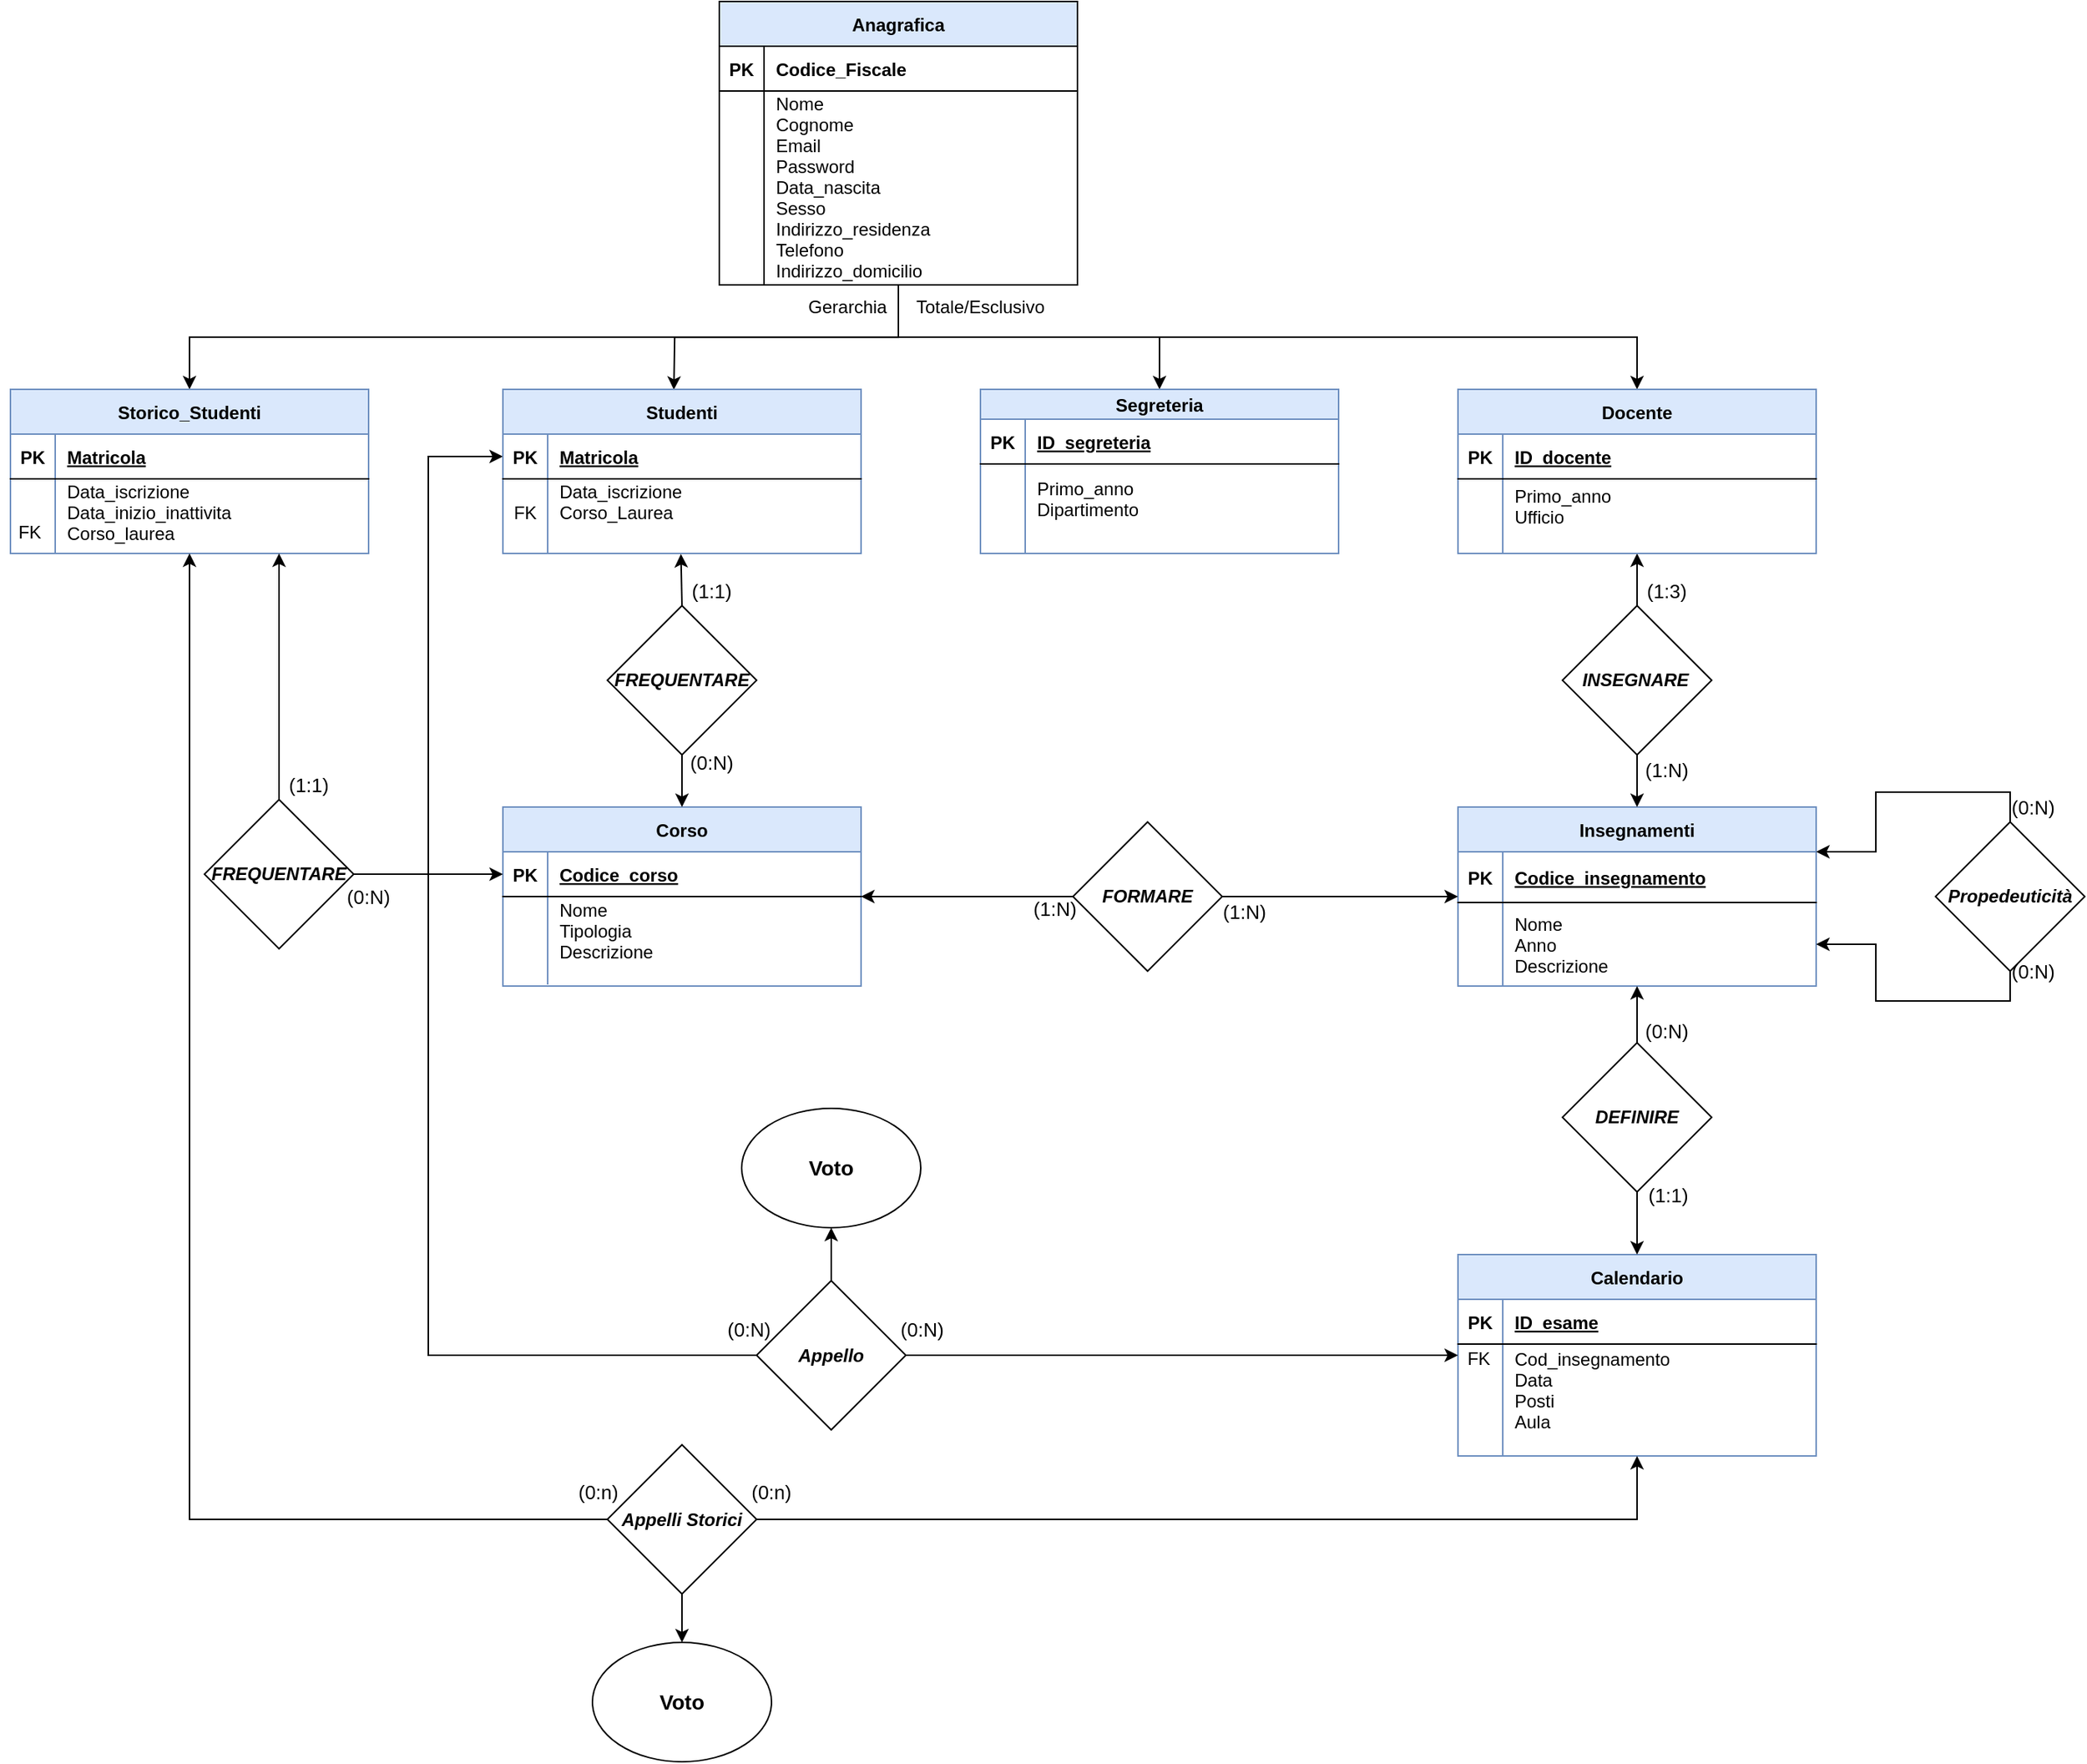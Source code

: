 <mxfile version="21.3.3" type="github">
  <diagram id="v-af8QbnCEkyZ7vj-yYL" name="Page-1">
    <mxGraphModel dx="1000" dy="505" grid="1" gridSize="10" guides="1" tooltips="1" connect="1" arrows="1" fold="1" page="1" pageScale="1" pageWidth="827" pageHeight="1169" math="0" shadow="0">
      <root>
        <mxCell id="0" />
        <mxCell id="1" parent="0" />
        <mxCell id="hsWewmF3c5p3YyJ7rLOX-20" style="edgeStyle=orthogonalEdgeStyle;rounded=0;orthogonalLoop=1;jettySize=auto;html=1;exitX=0.5;exitY=1;exitDx=0;exitDy=0;entryX=0.521;entryY=0.002;entryDx=0;entryDy=0;entryPerimeter=0;" edge="1" parent="1" source="LjOwzy4WdWCfZwlX-Fml-27">
          <mxGeometry relative="1" as="geometry">
            <mxPoint x="464.561" y="280.26" as="targetPoint" />
          </mxGeometry>
        </mxCell>
        <mxCell id="hsWewmF3c5p3YyJ7rLOX-21" style="edgeStyle=orthogonalEdgeStyle;rounded=0;orthogonalLoop=1;jettySize=auto;html=1;exitX=0.5;exitY=1;exitDx=0;exitDy=0;entryX=0.5;entryY=0;entryDx=0;entryDy=0;" edge="1" parent="1" source="LjOwzy4WdWCfZwlX-Fml-27" target="LjOwzy4WdWCfZwlX-Fml-13">
          <mxGeometry relative="1" as="geometry" />
        </mxCell>
        <mxCell id="hsWewmF3c5p3YyJ7rLOX-22" style="edgeStyle=orthogonalEdgeStyle;rounded=0;orthogonalLoop=1;jettySize=auto;html=1;exitX=0.5;exitY=1;exitDx=0;exitDy=0;entryX=0.5;entryY=0;entryDx=0;entryDy=0;" edge="1" parent="1" source="LjOwzy4WdWCfZwlX-Fml-27" target="LjOwzy4WdWCfZwlX-Fml-122">
          <mxGeometry relative="1" as="geometry" />
        </mxCell>
        <mxCell id="hsWewmF3c5p3YyJ7rLOX-23" style="edgeStyle=orthogonalEdgeStyle;rounded=0;orthogonalLoop=1;jettySize=auto;html=1;exitX=0.5;exitY=1;exitDx=0;exitDy=0;entryX=0.5;entryY=0;entryDx=0;entryDy=0;" edge="1" parent="1" source="LjOwzy4WdWCfZwlX-Fml-27" target="LjOwzy4WdWCfZwlX-Fml-3">
          <mxGeometry relative="1" as="geometry" />
        </mxCell>
        <mxCell id="LjOwzy4WdWCfZwlX-Fml-27" value="Anagrafica" style="shape=table;startSize=30;container=1;collapsible=1;childLayout=tableLayout;fixedRows=1;rowLines=0;fontStyle=1;align=center;resizeLast=1;fillColor=#dae8fc;strokeColor=#000000;" parent="1" vertex="1">
          <mxGeometry x="495" y="20" width="240" height="190" as="geometry">
            <mxRectangle x="280" y="30" width="100" height="30" as="alternateBounds" />
          </mxGeometry>
        </mxCell>
        <mxCell id="LjOwzy4WdWCfZwlX-Fml-28" value="" style="shape=partialRectangle;collapsible=0;dropTarget=0;pointerEvents=0;fillColor=none;points=[[0,0.5],[1,0.5]];portConstraint=eastwest;top=0;left=0;right=0;bottom=1;" parent="LjOwzy4WdWCfZwlX-Fml-27" vertex="1">
          <mxGeometry y="30" width="240" height="30" as="geometry" />
        </mxCell>
        <mxCell id="LjOwzy4WdWCfZwlX-Fml-29" value="PK" style="shape=partialRectangle;overflow=hidden;connectable=0;fillColor=none;top=0;left=0;bottom=0;right=0;fontStyle=1;" parent="LjOwzy4WdWCfZwlX-Fml-28" vertex="1">
          <mxGeometry width="30" height="30" as="geometry">
            <mxRectangle width="30" height="30" as="alternateBounds" />
          </mxGeometry>
        </mxCell>
        <mxCell id="LjOwzy4WdWCfZwlX-Fml-30" value="Codice_Fiscale" style="shape=partialRectangle;overflow=hidden;connectable=0;fillColor=none;top=0;left=0;bottom=0;right=0;align=left;spacingLeft=6;fontStyle=1;" parent="LjOwzy4WdWCfZwlX-Fml-28" vertex="1">
          <mxGeometry x="30" width="210" height="30" as="geometry">
            <mxRectangle width="210" height="30" as="alternateBounds" />
          </mxGeometry>
        </mxCell>
        <mxCell id="LjOwzy4WdWCfZwlX-Fml-31" value="" style="shape=partialRectangle;collapsible=0;dropTarget=0;pointerEvents=0;fillColor=none;points=[[0,0.5],[1,0.5]];portConstraint=eastwest;top=0;left=0;right=0;bottom=0;" parent="LjOwzy4WdWCfZwlX-Fml-27" vertex="1">
          <mxGeometry y="60" width="240" height="130" as="geometry" />
        </mxCell>
        <mxCell id="LjOwzy4WdWCfZwlX-Fml-32" value="" style="shape=partialRectangle;overflow=hidden;connectable=0;fillColor=none;top=0;left=0;bottom=0;right=0;" parent="LjOwzy4WdWCfZwlX-Fml-31" vertex="1">
          <mxGeometry width="30" height="130" as="geometry">
            <mxRectangle width="30" height="130" as="alternateBounds" />
          </mxGeometry>
        </mxCell>
        <mxCell id="LjOwzy4WdWCfZwlX-Fml-33" value="Nome&#xa;Cognome&#xa;Email&#xa;Password&#xa;Data_nascita&#xa;Sesso&#xa;Indirizzo_residenza&#xa;Telefono&#xa;Indirizzo_domicilio&#xa;&#xa;" style="shape=partialRectangle;overflow=hidden;connectable=0;fillColor=none;top=0;left=0;bottom=0;right=0;align=left;spacingLeft=6;" parent="LjOwzy4WdWCfZwlX-Fml-31" vertex="1">
          <mxGeometry x="30" width="210" height="130" as="geometry">
            <mxRectangle width="210" height="130" as="alternateBounds" />
          </mxGeometry>
        </mxCell>
        <mxCell id="LjOwzy4WdWCfZwlX-Fml-44" value="Corso" style="shape=table;startSize=30;container=1;collapsible=1;childLayout=tableLayout;fixedRows=1;rowLines=0;fontStyle=1;align=center;resizeLast=1;fillColor=#dae8fc;strokeColor=#6c8ebf;" parent="1" vertex="1">
          <mxGeometry x="350" y="560" width="240" height="120" as="geometry">
            <mxRectangle x="410" y="661.5" width="100" height="30" as="alternateBounds" />
          </mxGeometry>
        </mxCell>
        <mxCell id="LjOwzy4WdWCfZwlX-Fml-45" value="" style="shape=partialRectangle;collapsible=0;dropTarget=0;pointerEvents=0;fillColor=none;points=[[0,0.5],[1,0.5]];portConstraint=eastwest;top=0;left=0;right=0;bottom=1;" parent="LjOwzy4WdWCfZwlX-Fml-44" vertex="1">
          <mxGeometry y="30" width="240" height="30" as="geometry" />
        </mxCell>
        <mxCell id="LjOwzy4WdWCfZwlX-Fml-46" value="PK" style="shape=partialRectangle;overflow=hidden;connectable=0;fillColor=none;top=0;left=0;bottom=0;right=0;fontStyle=1;" parent="LjOwzy4WdWCfZwlX-Fml-45" vertex="1">
          <mxGeometry width="30" height="30" as="geometry">
            <mxRectangle width="30" height="30" as="alternateBounds" />
          </mxGeometry>
        </mxCell>
        <mxCell id="LjOwzy4WdWCfZwlX-Fml-47" value="Codice_corso" style="shape=partialRectangle;overflow=hidden;connectable=0;fillColor=none;top=0;left=0;bottom=0;right=0;align=left;spacingLeft=6;fontStyle=5;" parent="LjOwzy4WdWCfZwlX-Fml-45" vertex="1">
          <mxGeometry x="30" width="210" height="30" as="geometry">
            <mxRectangle width="210" height="30" as="alternateBounds" />
          </mxGeometry>
        </mxCell>
        <mxCell id="LjOwzy4WdWCfZwlX-Fml-48" value="" style="shape=partialRectangle;collapsible=0;dropTarget=0;pointerEvents=0;fillColor=none;points=[[0,0.5],[1,0.5]];portConstraint=eastwest;top=0;left=0;right=0;bottom=0;" parent="LjOwzy4WdWCfZwlX-Fml-44" vertex="1">
          <mxGeometry y="60" width="240" height="59" as="geometry" />
        </mxCell>
        <mxCell id="LjOwzy4WdWCfZwlX-Fml-49" value="" style="shape=partialRectangle;overflow=hidden;connectable=0;fillColor=none;top=0;left=0;bottom=0;right=0;" parent="LjOwzy4WdWCfZwlX-Fml-48" vertex="1">
          <mxGeometry width="30" height="59" as="geometry">
            <mxRectangle width="30" height="59" as="alternateBounds" />
          </mxGeometry>
        </mxCell>
        <mxCell id="LjOwzy4WdWCfZwlX-Fml-50" value="Nome&#xa;Tipologia&#xa;Descrizione&#xa;" style="shape=partialRectangle;overflow=hidden;connectable=0;fillColor=none;top=0;left=0;bottom=0;right=0;align=left;spacingLeft=6;" parent="LjOwzy4WdWCfZwlX-Fml-48" vertex="1">
          <mxGeometry x="30" width="210" height="59" as="geometry">
            <mxRectangle width="210" height="59" as="alternateBounds" />
          </mxGeometry>
        </mxCell>
        <mxCell id="LjOwzy4WdWCfZwlX-Fml-54" value="Insegnamenti" style="shape=table;startSize=30;container=1;collapsible=1;childLayout=tableLayout;fixedRows=1;rowLines=0;fontStyle=1;align=center;resizeLast=1;fillColor=#dae8fc;strokeColor=#6c8ebf;" parent="1" vertex="1">
          <mxGeometry x="990" y="560" width="240" height="120" as="geometry">
            <mxRectangle x="780.57" y="661.5" width="120" height="30" as="alternateBounds" />
          </mxGeometry>
        </mxCell>
        <mxCell id="LjOwzy4WdWCfZwlX-Fml-55" value="" style="shape=partialRectangle;collapsible=0;dropTarget=0;pointerEvents=0;fillColor=none;points=[[0,0.5],[1,0.5]];portConstraint=eastwest;top=0;left=0;right=0;bottom=1;" parent="LjOwzy4WdWCfZwlX-Fml-54" vertex="1">
          <mxGeometry y="30" width="240" height="34" as="geometry" />
        </mxCell>
        <mxCell id="LjOwzy4WdWCfZwlX-Fml-56" value="PK" style="shape=partialRectangle;overflow=hidden;connectable=0;fillColor=none;top=0;left=0;bottom=0;right=0;fontStyle=1;" parent="LjOwzy4WdWCfZwlX-Fml-55" vertex="1">
          <mxGeometry width="30" height="34" as="geometry">
            <mxRectangle width="30" height="34" as="alternateBounds" />
          </mxGeometry>
        </mxCell>
        <mxCell id="LjOwzy4WdWCfZwlX-Fml-57" value="Codice_insegnamento" style="shape=partialRectangle;overflow=hidden;connectable=0;fillColor=none;top=0;left=0;bottom=0;right=0;align=left;spacingLeft=6;fontStyle=5;" parent="LjOwzy4WdWCfZwlX-Fml-55" vertex="1">
          <mxGeometry x="30" width="210" height="34" as="geometry">
            <mxRectangle width="210" height="34" as="alternateBounds" />
          </mxGeometry>
        </mxCell>
        <mxCell id="LjOwzy4WdWCfZwlX-Fml-58" value="" style="shape=partialRectangle;collapsible=0;dropTarget=0;pointerEvents=0;fillColor=none;points=[[0,0.5],[1,0.5]];portConstraint=eastwest;top=0;left=0;right=0;bottom=0;" parent="LjOwzy4WdWCfZwlX-Fml-54" vertex="1">
          <mxGeometry y="64" width="240" height="56" as="geometry" />
        </mxCell>
        <mxCell id="LjOwzy4WdWCfZwlX-Fml-59" value="" style="shape=partialRectangle;overflow=hidden;connectable=0;fillColor=none;top=0;left=0;bottom=0;right=0;" parent="LjOwzy4WdWCfZwlX-Fml-58" vertex="1">
          <mxGeometry width="30" height="56" as="geometry">
            <mxRectangle width="30" height="56" as="alternateBounds" />
          </mxGeometry>
        </mxCell>
        <mxCell id="LjOwzy4WdWCfZwlX-Fml-60" value="Nome&#xa;Anno&#xa;Descrizione" style="shape=partialRectangle;overflow=hidden;connectable=0;fillColor=none;top=0;left=0;bottom=0;right=0;align=left;spacingLeft=6;" parent="LjOwzy4WdWCfZwlX-Fml-58" vertex="1">
          <mxGeometry x="30" width="210" height="56" as="geometry">
            <mxRectangle width="210" height="56" as="alternateBounds" />
          </mxGeometry>
        </mxCell>
        <mxCell id="jwbahjgd3fWMwHtl_l1T-20" style="edgeStyle=orthogonalEdgeStyle;rounded=0;orthogonalLoop=1;jettySize=auto;html=1;exitX=0;exitY=0.5;exitDx=0;exitDy=0;entryX=1;entryY=0.5;entryDx=0;entryDy=0;" parent="1" source="LjOwzy4WdWCfZwlX-Fml-66" target="LjOwzy4WdWCfZwlX-Fml-44" edge="1">
          <mxGeometry relative="1" as="geometry" />
        </mxCell>
        <mxCell id="jwbahjgd3fWMwHtl_l1T-21" style="edgeStyle=orthogonalEdgeStyle;rounded=0;orthogonalLoop=1;jettySize=auto;html=1;exitX=1;exitY=0.5;exitDx=0;exitDy=0;entryX=0;entryY=0.5;entryDx=0;entryDy=0;" parent="1" source="LjOwzy4WdWCfZwlX-Fml-66" target="LjOwzy4WdWCfZwlX-Fml-54" edge="1">
          <mxGeometry relative="1" as="geometry" />
        </mxCell>
        <mxCell id="LjOwzy4WdWCfZwlX-Fml-66" value="FORMARE" style="rhombus;whiteSpace=wrap;html=1;fontStyle=3" parent="1" vertex="1">
          <mxGeometry x="732" y="570" width="100" height="100" as="geometry" />
        </mxCell>
        <mxCell id="7aZgmYXz26PjtYViczbK-13" style="edgeStyle=orthogonalEdgeStyle;rounded=0;orthogonalLoop=1;jettySize=auto;html=1;exitX=0.5;exitY=0;exitDx=0;exitDy=0;entryX=1;entryY=0.25;entryDx=0;entryDy=0;" parent="1" source="LjOwzy4WdWCfZwlX-Fml-69" target="LjOwzy4WdWCfZwlX-Fml-54" edge="1">
          <mxGeometry relative="1" as="geometry" />
        </mxCell>
        <mxCell id="hsWewmF3c5p3YyJ7rLOX-41" style="edgeStyle=orthogonalEdgeStyle;rounded=0;orthogonalLoop=1;jettySize=auto;html=1;exitX=0.5;exitY=1;exitDx=0;exitDy=0;entryX=1;entryY=0.5;entryDx=0;entryDy=0;" edge="1" parent="1" source="LjOwzy4WdWCfZwlX-Fml-69" target="LjOwzy4WdWCfZwlX-Fml-58">
          <mxGeometry relative="1" as="geometry" />
        </mxCell>
        <mxCell id="LjOwzy4WdWCfZwlX-Fml-69" value="Propedeuticità" style="rhombus;whiteSpace=wrap;html=1;fontStyle=3" parent="1" vertex="1">
          <mxGeometry x="1310" y="570" width="100" height="100" as="geometry" />
        </mxCell>
        <mxCell id="jwbahjgd3fWMwHtl_l1T-2" style="edgeStyle=orthogonalEdgeStyle;rounded=0;orthogonalLoop=1;jettySize=auto;html=1;exitX=0.5;exitY=0;exitDx=0;exitDy=0;entryX=0.5;entryY=1;entryDx=0;entryDy=0;" parent="1" source="LjOwzy4WdWCfZwlX-Fml-72" target="LjOwzy4WdWCfZwlX-Fml-3" edge="1">
          <mxGeometry relative="1" as="geometry" />
        </mxCell>
        <mxCell id="jwbahjgd3fWMwHtl_l1T-3" style="edgeStyle=orthogonalEdgeStyle;rounded=0;orthogonalLoop=1;jettySize=auto;html=1;exitX=0.5;exitY=1;exitDx=0;exitDy=0;entryX=0.5;entryY=0;entryDx=0;entryDy=0;" parent="1" source="LjOwzy4WdWCfZwlX-Fml-72" target="LjOwzy4WdWCfZwlX-Fml-54" edge="1">
          <mxGeometry relative="1" as="geometry" />
        </mxCell>
        <mxCell id="LjOwzy4WdWCfZwlX-Fml-72" value="" style="rhombus;whiteSpace=wrap;html=1;" parent="1" vertex="1">
          <mxGeometry x="1060" y="425" width="100" height="100" as="geometry" />
        </mxCell>
        <mxCell id="hsWewmF3c5p3YyJ7rLOX-39" style="edgeStyle=orthogonalEdgeStyle;rounded=0;orthogonalLoop=1;jettySize=auto;html=1;exitX=0.5;exitY=1;exitDx=0;exitDy=0;entryX=0.5;entryY=0;entryDx=0;entryDy=0;" edge="1" parent="1" source="LjOwzy4WdWCfZwlX-Fml-75" target="LjOwzy4WdWCfZwlX-Fml-44">
          <mxGeometry relative="1" as="geometry" />
        </mxCell>
        <mxCell id="hsWewmF3c5p3YyJ7rLOX-40" style="edgeStyle=orthogonalEdgeStyle;rounded=0;orthogonalLoop=1;jettySize=auto;html=1;exitX=0.5;exitY=0;exitDx=0;exitDy=0;entryX=0.497;entryY=1.008;entryDx=0;entryDy=0;entryPerimeter=0;" edge="1" parent="1" source="LjOwzy4WdWCfZwlX-Fml-75" target="hsWewmF3c5p3YyJ7rLOX-29">
          <mxGeometry relative="1" as="geometry" />
        </mxCell>
        <mxCell id="LjOwzy4WdWCfZwlX-Fml-75" value="FREQUENTARE" style="rhombus;whiteSpace=wrap;html=1;fontStyle=3" parent="1" vertex="1">
          <mxGeometry x="420" y="425" width="100" height="100" as="geometry" />
        </mxCell>
        <mxCell id="LjOwzy4WdWCfZwlX-Fml-76" value="Calendario" style="shape=table;startSize=30;container=1;collapsible=1;childLayout=tableLayout;fixedRows=1;rowLines=0;fontStyle=1;align=center;resizeLast=1;fillColor=#dae8fc;strokeColor=#6c8ebf;" parent="1" vertex="1">
          <mxGeometry x="990" y="860" width="240" height="135" as="geometry">
            <mxRectangle x="780.57" y="818" width="120" height="30" as="alternateBounds" />
          </mxGeometry>
        </mxCell>
        <mxCell id="LjOwzy4WdWCfZwlX-Fml-77" value="" style="shape=partialRectangle;collapsible=0;dropTarget=0;pointerEvents=0;fillColor=none;points=[[0,0.5],[1,0.5]];portConstraint=eastwest;top=0;left=0;right=0;bottom=1;" parent="LjOwzy4WdWCfZwlX-Fml-76" vertex="1">
          <mxGeometry y="30" width="240" height="30" as="geometry" />
        </mxCell>
        <mxCell id="LjOwzy4WdWCfZwlX-Fml-78" value="PK" style="shape=partialRectangle;overflow=hidden;connectable=0;fillColor=none;top=0;left=0;bottom=0;right=0;fontStyle=1;" parent="LjOwzy4WdWCfZwlX-Fml-77" vertex="1">
          <mxGeometry width="30" height="30" as="geometry">
            <mxRectangle width="30" height="30" as="alternateBounds" />
          </mxGeometry>
        </mxCell>
        <mxCell id="LjOwzy4WdWCfZwlX-Fml-79" value="ID_esame" style="shape=partialRectangle;overflow=hidden;connectable=0;fillColor=none;top=0;left=0;bottom=0;right=0;align=left;spacingLeft=6;fontStyle=5;" parent="LjOwzy4WdWCfZwlX-Fml-77" vertex="1">
          <mxGeometry x="30" width="210" height="30" as="geometry">
            <mxRectangle width="210" height="30" as="alternateBounds" />
          </mxGeometry>
        </mxCell>
        <mxCell id="LjOwzy4WdWCfZwlX-Fml-80" value="" style="shape=partialRectangle;collapsible=0;dropTarget=0;pointerEvents=0;fillColor=none;points=[[0,0.5],[1,0.5]];portConstraint=eastwest;top=0;left=0;right=0;bottom=0;" parent="LjOwzy4WdWCfZwlX-Fml-76" vertex="1">
          <mxGeometry y="60" width="240" height="75" as="geometry" />
        </mxCell>
        <mxCell id="LjOwzy4WdWCfZwlX-Fml-81" value="" style="shape=partialRectangle;overflow=hidden;connectable=0;fillColor=none;top=0;left=0;bottom=0;right=0;" parent="LjOwzy4WdWCfZwlX-Fml-80" vertex="1">
          <mxGeometry width="30" height="75" as="geometry">
            <mxRectangle width="30" height="75" as="alternateBounds" />
          </mxGeometry>
        </mxCell>
        <mxCell id="LjOwzy4WdWCfZwlX-Fml-82" value="Cod_insegnamento&#xa;Data&#xa;Posti&#xa;Aula&#xa;" style="shape=partialRectangle;overflow=hidden;connectable=0;fillColor=none;top=0;left=0;bottom=0;right=0;align=left;spacingLeft=6;" parent="LjOwzy4WdWCfZwlX-Fml-80" vertex="1">
          <mxGeometry x="30" width="210" height="75" as="geometry">
            <mxRectangle width="210" height="75" as="alternateBounds" />
          </mxGeometry>
        </mxCell>
        <mxCell id="LjOwzy4WdWCfZwlX-Fml-86" style="edgeStyle=orthogonalEdgeStyle;rounded=0;orthogonalLoop=1;jettySize=auto;html=1;exitX=0.5;exitY=1;exitDx=0;exitDy=0;entryX=0.5;entryY=0;entryDx=0;entryDy=0;" parent="1" source="LjOwzy4WdWCfZwlX-Fml-88" target="LjOwzy4WdWCfZwlX-Fml-76" edge="1">
          <mxGeometry relative="1" as="geometry" />
        </mxCell>
        <mxCell id="jwbahjgd3fWMwHtl_l1T-22" style="edgeStyle=orthogonalEdgeStyle;rounded=0;orthogonalLoop=1;jettySize=auto;html=1;exitX=0.5;exitY=0;exitDx=0;exitDy=0;entryX=0.5;entryY=1;entryDx=0;entryDy=0;" parent="1" source="LjOwzy4WdWCfZwlX-Fml-88" target="LjOwzy4WdWCfZwlX-Fml-54" edge="1">
          <mxGeometry relative="1" as="geometry">
            <mxPoint x="840.57" y="702" as="targetPoint" />
          </mxGeometry>
        </mxCell>
        <mxCell id="LjOwzy4WdWCfZwlX-Fml-88" value="DEFINIRE" style="rhombus;whiteSpace=wrap;html=1;fontStyle=3" parent="1" vertex="1">
          <mxGeometry x="1060" y="718" width="100" height="100" as="geometry" />
        </mxCell>
        <mxCell id="7aZgmYXz26PjtYViczbK-2" style="edgeStyle=orthogonalEdgeStyle;rounded=0;orthogonalLoop=1;jettySize=auto;html=1;exitX=1;exitY=0.5;exitDx=0;exitDy=0;entryX=0;entryY=0.5;entryDx=0;entryDy=0;" parent="1" source="LjOwzy4WdWCfZwlX-Fml-101" target="LjOwzy4WdWCfZwlX-Fml-76" edge="1">
          <mxGeometry relative="1" as="geometry" />
        </mxCell>
        <mxCell id="7aZgmYXz26PjtYViczbK-4" style="edgeStyle=orthogonalEdgeStyle;rounded=0;orthogonalLoop=1;jettySize=auto;html=1;exitX=0;exitY=0.5;exitDx=0;exitDy=0;entryX=0;entryY=0.5;entryDx=0;entryDy=0;" parent="1" source="LjOwzy4WdWCfZwlX-Fml-101" target="hsWewmF3c5p3YyJ7rLOX-26" edge="1">
          <mxGeometry relative="1" as="geometry">
            <Array as="points">
              <mxPoint x="300" y="928" />
              <mxPoint x="300" y="325" />
            </Array>
            <mxPoint x="339" y="345" as="targetPoint" />
          </mxGeometry>
        </mxCell>
        <mxCell id="hsWewmF3c5p3YyJ7rLOX-51" style="edgeStyle=orthogonalEdgeStyle;rounded=0;orthogonalLoop=1;jettySize=auto;html=1;exitX=0.5;exitY=0;exitDx=0;exitDy=0;" edge="1" parent="1" source="LjOwzy4WdWCfZwlX-Fml-101" target="hsWewmF3c5p3YyJ7rLOX-50">
          <mxGeometry relative="1" as="geometry" />
        </mxCell>
        <mxCell id="LjOwzy4WdWCfZwlX-Fml-101" value="Appello" style="rhombus;whiteSpace=wrap;html=1;fontStyle=3" parent="1" vertex="1">
          <mxGeometry x="520.0" y="877.5" width="100" height="100" as="geometry" />
        </mxCell>
        <mxCell id="LjOwzy4WdWCfZwlX-Fml-122" value="Storico_Studenti" style="shape=table;startSize=30;container=1;collapsible=1;childLayout=tableLayout;fixedRows=1;rowLines=0;fontStyle=1;align=center;resizeLast=1;fillColor=#dae8fc;strokeColor=#6c8ebf;" parent="1" vertex="1">
          <mxGeometry x="20" y="280" width="240" height="110" as="geometry">
            <mxRectangle x="19" y="310" width="100" height="30" as="alternateBounds" />
          </mxGeometry>
        </mxCell>
        <mxCell id="LjOwzy4WdWCfZwlX-Fml-123" value="" style="shape=partialRectangle;collapsible=0;dropTarget=0;pointerEvents=0;fillColor=none;points=[[0,0.5],[1,0.5]];portConstraint=eastwest;top=0;left=0;right=0;bottom=1;" parent="LjOwzy4WdWCfZwlX-Fml-122" vertex="1">
          <mxGeometry y="30" width="240" height="30" as="geometry" />
        </mxCell>
        <mxCell id="LjOwzy4WdWCfZwlX-Fml-124" value="PK" style="shape=partialRectangle;overflow=hidden;connectable=0;fillColor=none;top=0;left=0;bottom=0;right=0;fontStyle=1;" parent="LjOwzy4WdWCfZwlX-Fml-123" vertex="1">
          <mxGeometry width="30" height="30" as="geometry">
            <mxRectangle width="30" height="30" as="alternateBounds" />
          </mxGeometry>
        </mxCell>
        <mxCell id="LjOwzy4WdWCfZwlX-Fml-125" value="Matricola" style="shape=partialRectangle;overflow=hidden;connectable=0;fillColor=none;top=0;left=0;bottom=0;right=0;align=left;spacingLeft=6;fontStyle=5;" parent="LjOwzy4WdWCfZwlX-Fml-123" vertex="1">
          <mxGeometry x="30" width="210" height="30" as="geometry">
            <mxRectangle width="210" height="30" as="alternateBounds" />
          </mxGeometry>
        </mxCell>
        <mxCell id="LjOwzy4WdWCfZwlX-Fml-129" value="" style="shape=partialRectangle;collapsible=0;dropTarget=0;pointerEvents=0;fillColor=none;points=[[0,0.5],[1,0.5]];portConstraint=eastwest;top=0;left=0;right=0;bottom=0;" parent="LjOwzy4WdWCfZwlX-Fml-122" vertex="1">
          <mxGeometry y="60" width="240" height="50" as="geometry" />
        </mxCell>
        <mxCell id="LjOwzy4WdWCfZwlX-Fml-130" value="" style="shape=partialRectangle;overflow=hidden;connectable=0;fillColor=none;top=0;left=0;bottom=0;right=0;" parent="LjOwzy4WdWCfZwlX-Fml-129" vertex="1">
          <mxGeometry width="30" height="50" as="geometry">
            <mxRectangle width="30" height="50" as="alternateBounds" />
          </mxGeometry>
        </mxCell>
        <mxCell id="LjOwzy4WdWCfZwlX-Fml-131" value="Data_iscrizione&#xa;Data_inizio_inattivita&#xa;Corso_laurea&#xa;" style="shape=partialRectangle;overflow=hidden;connectable=0;fillColor=none;top=0;left=0;bottom=0;right=0;align=left;spacingLeft=6;" parent="LjOwzy4WdWCfZwlX-Fml-129" vertex="1">
          <mxGeometry x="30" width="210" height="50" as="geometry">
            <mxRectangle width="210" height="50" as="alternateBounds" />
          </mxGeometry>
        </mxCell>
        <mxCell id="hsWewmF3c5p3YyJ7rLOX-1" style="edgeStyle=orthogonalEdgeStyle;rounded=0;orthogonalLoop=1;jettySize=auto;html=1;exitX=0;exitY=0.5;exitDx=0;exitDy=0;entryX=0.5;entryY=1;entryDx=0;entryDy=0;" edge="1" parent="1" source="LjOwzy4WdWCfZwlX-Fml-137" target="LjOwzy4WdWCfZwlX-Fml-122">
          <mxGeometry relative="1" as="geometry" />
        </mxCell>
        <mxCell id="hsWewmF3c5p3YyJ7rLOX-2" style="edgeStyle=orthogonalEdgeStyle;rounded=0;orthogonalLoop=1;jettySize=auto;html=1;exitX=1;exitY=0.5;exitDx=0;exitDy=0;entryX=0.5;entryY=1;entryDx=0;entryDy=0;" edge="1" parent="1" source="LjOwzy4WdWCfZwlX-Fml-137" target="LjOwzy4WdWCfZwlX-Fml-76">
          <mxGeometry relative="1" as="geometry" />
        </mxCell>
        <mxCell id="hsWewmF3c5p3YyJ7rLOX-48" style="edgeStyle=orthogonalEdgeStyle;rounded=0;orthogonalLoop=1;jettySize=auto;html=1;exitX=0.5;exitY=1;exitDx=0;exitDy=0;entryX=0.5;entryY=0;entryDx=0;entryDy=0;" edge="1" parent="1" source="LjOwzy4WdWCfZwlX-Fml-137" target="hsWewmF3c5p3YyJ7rLOX-47">
          <mxGeometry relative="1" as="geometry" />
        </mxCell>
        <mxCell id="LjOwzy4WdWCfZwlX-Fml-137" value="Appelli Storici" style="rhombus;whiteSpace=wrap;html=1;fontStyle=3" parent="1" vertex="1">
          <mxGeometry x="420.0" y="987.5" width="100" height="100" as="geometry" />
        </mxCell>
        <mxCell id="LjOwzy4WdWCfZwlX-Fml-141" value="Gerarchia" style="text;html=1;align=center;verticalAlign=middle;whiteSpace=wrap;rounded=0;" parent="1" vertex="1">
          <mxGeometry x="550.57" y="210" width="60" height="30" as="geometry" />
        </mxCell>
        <mxCell id="LjOwzy4WdWCfZwlX-Fml-143" value="&lt;font style=&quot;font-size: 13px;&quot;&gt;(1:N)&lt;/font&gt;" style="text;html=1;align=center;verticalAlign=middle;whiteSpace=wrap;rounded=0;fontSize=13;" parent="1" vertex="1">
          <mxGeometry x="1110" y="525" width="40" height="20" as="geometry" />
        </mxCell>
        <mxCell id="LjOwzy4WdWCfZwlX-Fml-144" value="&lt;font style=&quot;font-size: 13px;&quot;&gt;(1:3)&lt;/font&gt;" style="text;html=1;align=center;verticalAlign=middle;whiteSpace=wrap;rounded=0;fontSize=13;" parent="1" vertex="1">
          <mxGeometry x="1110" y="405" width="40" height="20" as="geometry" />
        </mxCell>
        <mxCell id="LjOwzy4WdWCfZwlX-Fml-146" value="&lt;font style=&quot;font-size: 13px;&quot;&gt;(0:N)&lt;/font&gt;" style="text;html=1;align=center;verticalAlign=middle;whiteSpace=wrap;rounded=0;fontSize=13;" parent="1" vertex="1">
          <mxGeometry x="495" y="900" width="40" height="20" as="geometry" />
        </mxCell>
        <mxCell id="LjOwzy4WdWCfZwlX-Fml-147" value="&lt;font style=&quot;font-size: 13px;&quot;&gt;(1:N)&lt;/font&gt;" style="text;html=1;align=center;verticalAlign=middle;whiteSpace=wrap;rounded=0;fontSize=13;" parent="1" vertex="1">
          <mxGeometry x="827" y="620" width="40" height="20" as="geometry" />
        </mxCell>
        <mxCell id="LjOwzy4WdWCfZwlX-Fml-148" value="&lt;font style=&quot;font-size: 13px;&quot;&gt;(1:N)&lt;/font&gt;" style="text;html=1;align=center;verticalAlign=middle;whiteSpace=wrap;rounded=0;fontSize=13;" parent="1" vertex="1">
          <mxGeometry x="700" y="620" width="40" height="15" as="geometry" />
        </mxCell>
        <mxCell id="LjOwzy4WdWCfZwlX-Fml-149" value="&lt;font style=&quot;font-size: 13px;&quot;&gt;(1:1)&lt;/font&gt;" style="text;html=1;align=center;verticalAlign=middle;whiteSpace=wrap;rounded=0;fontSize=13;" parent="1" vertex="1">
          <mxGeometry x="470" y="405" width="40" height="20" as="geometry" />
        </mxCell>
        <mxCell id="LjOwzy4WdWCfZwlX-Fml-150" value="&lt;font style=&quot;font-size: 13px;&quot;&gt;(0:N)&lt;/font&gt;" style="text;html=1;align=center;verticalAlign=middle;whiteSpace=wrap;rounded=0;fontSize=13;" parent="1" vertex="1">
          <mxGeometry x="470" y="520" width="40" height="20" as="geometry" />
        </mxCell>
        <mxCell id="LjOwzy4WdWCfZwlX-Fml-166" value="&lt;font style=&quot;font-size: 13px;&quot;&gt;(0:N)&lt;/font&gt;" style="text;html=1;align=center;verticalAlign=middle;whiteSpace=wrap;rounded=0;fontSize=13;" parent="1" vertex="1">
          <mxGeometry x="1360" y="550" width="31" height="20" as="geometry" />
        </mxCell>
        <mxCell id="LjOwzy4WdWCfZwlX-Fml-167" value="&lt;font style=&quot;font-size: 13px;&quot;&gt;(1:1)&lt;/font&gt;" style="text;html=1;align=center;verticalAlign=middle;whiteSpace=wrap;rounded=0;fontSize=13;" parent="1" vertex="1">
          <mxGeometry x="1112" y="810" width="38" height="20" as="geometry" />
        </mxCell>
        <mxCell id="LjOwzy4WdWCfZwlX-Fml-168" value="&lt;font style=&quot;font-size: 13px;&quot;&gt;(0:N)&lt;/font&gt;" style="text;html=1;align=center;verticalAlign=middle;whiteSpace=wrap;rounded=0;fontSize=13;" parent="1" vertex="1">
          <mxGeometry x="610.57" y="900" width="40" height="20" as="geometry" />
        </mxCell>
        <mxCell id="LjOwzy4WdWCfZwlX-Fml-170" value="&lt;font style=&quot;font-size: 13px;&quot;&gt;(0:n)&lt;/font&gt;" style="text;html=1;align=center;verticalAlign=middle;whiteSpace=wrap;rounded=0;fontSize=13;" parent="1" vertex="1">
          <mxGeometry x="510.0" y="1008.5" width="40" height="20" as="geometry" />
        </mxCell>
        <mxCell id="LjOwzy4WdWCfZwlX-Fml-172" value="&lt;font style=&quot;font-size: 13px;&quot;&gt;(0:N)&lt;/font&gt;" style="text;html=1;align=center;verticalAlign=middle;whiteSpace=wrap;rounded=0;fontSize=13;" parent="1" vertex="1">
          <mxGeometry x="1110" y="700" width="40" height="20" as="geometry" />
        </mxCell>
        <mxCell id="LjOwzy4WdWCfZwlX-Fml-174" value="&lt;font style=&quot;font-size: 13px;&quot;&gt;(0:n)&lt;/font&gt;" style="text;html=1;align=center;verticalAlign=middle;whiteSpace=wrap;rounded=0;fontSize=13;" parent="1" vertex="1">
          <mxGeometry x="394" y="1008.5" width="40" height="20" as="geometry" />
        </mxCell>
        <mxCell id="LjOwzy4WdWCfZwlX-Fml-13" value="Segreteria" style="shape=table;startSize=20;container=1;collapsible=1;childLayout=tableLayout;fixedRows=1;rowLines=0;fontStyle=1;align=center;resizeLast=1;fillColor=#dae8fc;strokeColor=#6c8ebf;" parent="1" vertex="1">
          <mxGeometry x="670" y="280" width="240" height="110" as="geometry">
            <mxRectangle x="349" y="310" width="100" height="30" as="alternateBounds" />
          </mxGeometry>
        </mxCell>
        <mxCell id="LjOwzy4WdWCfZwlX-Fml-14" value="" style="shape=partialRectangle;collapsible=0;dropTarget=0;pointerEvents=0;fillColor=none;points=[[0,0.5],[1,0.5]];portConstraint=eastwest;top=0;left=0;right=0;bottom=1;" parent="LjOwzy4WdWCfZwlX-Fml-13" vertex="1">
          <mxGeometry y="20" width="240" height="30" as="geometry" />
        </mxCell>
        <mxCell id="LjOwzy4WdWCfZwlX-Fml-15" value="PK" style="shape=partialRectangle;overflow=hidden;connectable=0;fillColor=none;top=0;left=0;bottom=0;right=0;fontStyle=1;" parent="LjOwzy4WdWCfZwlX-Fml-14" vertex="1">
          <mxGeometry width="30" height="30" as="geometry">
            <mxRectangle width="30" height="30" as="alternateBounds" />
          </mxGeometry>
        </mxCell>
        <mxCell id="LjOwzy4WdWCfZwlX-Fml-16" value="ID_segreteria" style="shape=partialRectangle;overflow=hidden;connectable=0;fillColor=none;top=0;left=0;bottom=0;right=0;align=left;spacingLeft=6;fontStyle=5;" parent="LjOwzy4WdWCfZwlX-Fml-14" vertex="1">
          <mxGeometry x="30" width="210" height="30" as="geometry">
            <mxRectangle width="210" height="30" as="alternateBounds" />
          </mxGeometry>
        </mxCell>
        <mxCell id="LjOwzy4WdWCfZwlX-Fml-17" value="" style="shape=partialRectangle;collapsible=0;dropTarget=0;pointerEvents=0;fillColor=none;points=[[0,0.5],[1,0.5]];portConstraint=eastwest;top=0;left=0;right=0;bottom=0;" parent="LjOwzy4WdWCfZwlX-Fml-13" vertex="1">
          <mxGeometry y="50" width="240" height="60" as="geometry" />
        </mxCell>
        <mxCell id="LjOwzy4WdWCfZwlX-Fml-18" value="" style="shape=partialRectangle;overflow=hidden;connectable=0;fillColor=none;top=0;left=0;bottom=0;right=0;" parent="LjOwzy4WdWCfZwlX-Fml-17" vertex="1">
          <mxGeometry width="30" height="60" as="geometry">
            <mxRectangle width="30" height="60" as="alternateBounds" />
          </mxGeometry>
        </mxCell>
        <mxCell id="LjOwzy4WdWCfZwlX-Fml-19" value="Primo_anno&#xa;Dipartimento&#xa;" style="shape=partialRectangle;overflow=hidden;connectable=0;fillColor=none;top=0;left=0;bottom=0;right=0;align=left;spacingLeft=6;" parent="LjOwzy4WdWCfZwlX-Fml-17" vertex="1">
          <mxGeometry x="30" width="210" height="60" as="geometry">
            <mxRectangle width="210" height="60" as="alternateBounds" />
          </mxGeometry>
        </mxCell>
        <mxCell id="LjOwzy4WdWCfZwlX-Fml-3" value="Docente" style="shape=table;startSize=30;container=1;collapsible=1;childLayout=tableLayout;fixedRows=1;rowLines=0;fontStyle=1;align=center;resizeLast=1;swimlaneFillColor=none;fillColor=#dae8fc;strokeColor=#6c8ebf;" parent="1" vertex="1">
          <mxGeometry x="990" y="280" width="240" height="110" as="geometry">
            <mxRectangle x="554" y="310" width="90" height="30" as="alternateBounds" />
          </mxGeometry>
        </mxCell>
        <mxCell id="LjOwzy4WdWCfZwlX-Fml-4" value="" style="shape=partialRectangle;collapsible=0;dropTarget=0;pointerEvents=0;fillColor=none;points=[[0,0.5],[1,0.5]];portConstraint=eastwest;top=0;left=0;right=0;bottom=1;" parent="LjOwzy4WdWCfZwlX-Fml-3" vertex="1">
          <mxGeometry y="30" width="240" height="30" as="geometry" />
        </mxCell>
        <mxCell id="LjOwzy4WdWCfZwlX-Fml-5" value="PK" style="shape=partialRectangle;overflow=hidden;connectable=0;fillColor=none;top=0;left=0;bottom=0;right=0;fontStyle=1;" parent="LjOwzy4WdWCfZwlX-Fml-4" vertex="1">
          <mxGeometry width="30" height="30" as="geometry">
            <mxRectangle width="30" height="30" as="alternateBounds" />
          </mxGeometry>
        </mxCell>
        <mxCell id="LjOwzy4WdWCfZwlX-Fml-6" value="ID_docente" style="shape=partialRectangle;overflow=hidden;connectable=0;fillColor=none;top=0;left=0;bottom=0;right=0;align=left;spacingLeft=6;fontStyle=5;" parent="LjOwzy4WdWCfZwlX-Fml-4" vertex="1">
          <mxGeometry x="30" width="210" height="30" as="geometry">
            <mxRectangle width="210" height="30" as="alternateBounds" />
          </mxGeometry>
        </mxCell>
        <mxCell id="LjOwzy4WdWCfZwlX-Fml-7" value="" style="shape=partialRectangle;collapsible=0;dropTarget=0;pointerEvents=0;fillColor=none;points=[[0,0.5],[1,0.5]];portConstraint=eastwest;top=0;left=0;right=0;bottom=0;" parent="LjOwzy4WdWCfZwlX-Fml-3" vertex="1">
          <mxGeometry y="60" width="240" height="50" as="geometry" />
        </mxCell>
        <mxCell id="LjOwzy4WdWCfZwlX-Fml-8" value="" style="shape=partialRectangle;overflow=hidden;connectable=0;fillColor=none;top=0;left=0;bottom=0;right=0;" parent="LjOwzy4WdWCfZwlX-Fml-7" vertex="1">
          <mxGeometry width="30" height="50" as="geometry">
            <mxRectangle width="30" height="50" as="alternateBounds" />
          </mxGeometry>
        </mxCell>
        <mxCell id="LjOwzy4WdWCfZwlX-Fml-9" value="Primo_anno&#xa;Ufficio&#xa;" style="shape=partialRectangle;overflow=hidden;connectable=0;fillColor=none;top=0;left=0;bottom=0;right=0;align=left;spacingLeft=6;" parent="LjOwzy4WdWCfZwlX-Fml-7" vertex="1">
          <mxGeometry x="30" width="210" height="50" as="geometry">
            <mxRectangle width="210" height="50" as="alternateBounds" />
          </mxGeometry>
        </mxCell>
        <mxCell id="jwbahjgd3fWMwHtl_l1T-4" value="INSEGNARE" style="text;html=1;align=center;verticalAlign=middle;whiteSpace=wrap;rounded=0;fontStyle=3" parent="1" vertex="1">
          <mxGeometry x="1060" y="466.25" width="98" height="17.5" as="geometry" />
        </mxCell>
        <mxCell id="hsWewmF3c5p3YyJ7rLOX-3" value="Totale/Esclusivo" style="text;html=1;align=center;verticalAlign=middle;whiteSpace=wrap;rounded=0;" vertex="1" parent="1">
          <mxGeometry x="640.0" y="210" width="60" height="30" as="geometry" />
        </mxCell>
        <mxCell id="hsWewmF3c5p3YyJ7rLOX-25" value="Studenti" style="shape=table;startSize=30;container=1;collapsible=1;childLayout=tableLayout;fixedRows=1;rowLines=0;fontStyle=1;align=center;resizeLast=1;fillColor=#dae8fc;strokeColor=#6c8ebf;" vertex="1" parent="1">
          <mxGeometry x="350" y="280" width="240" height="110" as="geometry">
            <mxRectangle x="19" y="310" width="100" height="30" as="alternateBounds" />
          </mxGeometry>
        </mxCell>
        <mxCell id="hsWewmF3c5p3YyJ7rLOX-26" value="" style="shape=partialRectangle;collapsible=0;dropTarget=0;pointerEvents=0;fillColor=none;points=[[0,0.5],[1,0.5]];portConstraint=eastwest;top=0;left=0;right=0;bottom=1;" vertex="1" parent="hsWewmF3c5p3YyJ7rLOX-25">
          <mxGeometry y="30" width="240" height="30" as="geometry" />
        </mxCell>
        <mxCell id="hsWewmF3c5p3YyJ7rLOX-27" value="PK" style="shape=partialRectangle;overflow=hidden;connectable=0;fillColor=none;top=0;left=0;bottom=0;right=0;fontStyle=1;" vertex="1" parent="hsWewmF3c5p3YyJ7rLOX-26">
          <mxGeometry width="30" height="30" as="geometry">
            <mxRectangle width="30" height="30" as="alternateBounds" />
          </mxGeometry>
        </mxCell>
        <mxCell id="hsWewmF3c5p3YyJ7rLOX-28" value="Matricola" style="shape=partialRectangle;overflow=hidden;connectable=0;fillColor=none;top=0;left=0;bottom=0;right=0;align=left;spacingLeft=6;fontStyle=5;" vertex="1" parent="hsWewmF3c5p3YyJ7rLOX-26">
          <mxGeometry x="30" width="210" height="30" as="geometry">
            <mxRectangle width="210" height="30" as="alternateBounds" />
          </mxGeometry>
        </mxCell>
        <mxCell id="hsWewmF3c5p3YyJ7rLOX-29" value="" style="shape=partialRectangle;collapsible=0;dropTarget=0;pointerEvents=0;fillColor=none;points=[[0,0.5],[1,0.5]];portConstraint=eastwest;top=0;left=0;right=0;bottom=0;" vertex="1" parent="hsWewmF3c5p3YyJ7rLOX-25">
          <mxGeometry y="60" width="240" height="50" as="geometry" />
        </mxCell>
        <mxCell id="hsWewmF3c5p3YyJ7rLOX-30" value="" style="shape=partialRectangle;overflow=hidden;connectable=0;fillColor=none;top=0;left=0;bottom=0;right=0;" vertex="1" parent="hsWewmF3c5p3YyJ7rLOX-29">
          <mxGeometry width="30" height="50" as="geometry">
            <mxRectangle width="30" height="50" as="alternateBounds" />
          </mxGeometry>
        </mxCell>
        <mxCell id="hsWewmF3c5p3YyJ7rLOX-31" value="Data_iscrizione&#xa;Corso_Laurea&#xa;&#xa;&#xa;" style="shape=partialRectangle;overflow=hidden;connectable=0;fillColor=none;top=0;left=0;bottom=0;right=0;align=left;spacingLeft=6;" vertex="1" parent="hsWewmF3c5p3YyJ7rLOX-29">
          <mxGeometry x="30" width="210" height="50" as="geometry">
            <mxRectangle width="210" height="50" as="alternateBounds" />
          </mxGeometry>
        </mxCell>
        <mxCell id="hsWewmF3c5p3YyJ7rLOX-42" value="&lt;font style=&quot;font-size: 13px;&quot;&gt;(0:N)&lt;/font&gt;" style="text;html=1;align=center;verticalAlign=middle;whiteSpace=wrap;rounded=0;fontSize=13;" vertex="1" parent="1">
          <mxGeometry x="1360" y="660" width="31" height="20" as="geometry" />
        </mxCell>
        <mxCell id="hsWewmF3c5p3YyJ7rLOX-47" value="Voto" style="ellipse;whiteSpace=wrap;html=1;fontSize=14;fontStyle=1" vertex="1" parent="1">
          <mxGeometry x="410" y="1120" width="120" height="80" as="geometry" />
        </mxCell>
        <mxCell id="hsWewmF3c5p3YyJ7rLOX-50" value="Voto" style="ellipse;whiteSpace=wrap;html=1;fontSize=14;fontStyle=1" vertex="1" parent="1">
          <mxGeometry x="510" y="762" width="120" height="80" as="geometry" />
        </mxCell>
        <mxCell id="hsWewmF3c5p3YyJ7rLOX-52" value="FK" style="text;html=1;strokeColor=none;fillColor=none;align=center;verticalAlign=middle;whiteSpace=wrap;rounded=0;" vertex="1" parent="1">
          <mxGeometry x="13" y="366" width="40" height="20" as="geometry" />
        </mxCell>
        <mxCell id="hsWewmF3c5p3YyJ7rLOX-53" value="FK" style="text;html=1;strokeColor=none;fillColor=none;align=center;verticalAlign=middle;whiteSpace=wrap;rounded=0;" vertex="1" parent="1">
          <mxGeometry x="345" y="353" width="40" height="20" as="geometry" />
        </mxCell>
        <mxCell id="hsWewmF3c5p3YyJ7rLOX-54" value="FK" style="text;html=1;strokeColor=none;fillColor=none;align=center;verticalAlign=middle;whiteSpace=wrap;rounded=0;" vertex="1" parent="1">
          <mxGeometry x="984" y="920" width="40" height="20" as="geometry" />
        </mxCell>
        <mxCell id="hsWewmF3c5p3YyJ7rLOX-56" style="edgeStyle=orthogonalEdgeStyle;rounded=0;orthogonalLoop=1;jettySize=auto;html=1;exitX=1;exitY=0.5;exitDx=0;exitDy=0;entryX=0;entryY=0.5;entryDx=0;entryDy=0;" edge="1" parent="1" source="hsWewmF3c5p3YyJ7rLOX-55" target="LjOwzy4WdWCfZwlX-Fml-45">
          <mxGeometry relative="1" as="geometry" />
        </mxCell>
        <mxCell id="hsWewmF3c5p3YyJ7rLOX-58" style="edgeStyle=orthogonalEdgeStyle;rounded=0;orthogonalLoop=1;jettySize=auto;html=1;exitX=0.5;exitY=0;exitDx=0;exitDy=0;entryX=0.75;entryY=1;entryDx=0;entryDy=0;" edge="1" parent="1" source="hsWewmF3c5p3YyJ7rLOX-55" target="LjOwzy4WdWCfZwlX-Fml-122">
          <mxGeometry relative="1" as="geometry">
            <mxPoint x="208" y="440" as="targetPoint" />
          </mxGeometry>
        </mxCell>
        <mxCell id="hsWewmF3c5p3YyJ7rLOX-55" value="FREQUENTARE" style="rhombus;whiteSpace=wrap;html=1;fontStyle=3" vertex="1" parent="1">
          <mxGeometry x="150" y="555" width="100" height="100" as="geometry" />
        </mxCell>
        <mxCell id="hsWewmF3c5p3YyJ7rLOX-60" value="&lt;font style=&quot;font-size: 13px;&quot;&gt;(1:1)&lt;/font&gt;" style="text;html=1;align=center;verticalAlign=middle;whiteSpace=wrap;rounded=0;fontSize=13;" vertex="1" parent="1">
          <mxGeometry x="200" y="535" width="40" height="20" as="geometry" />
        </mxCell>
        <mxCell id="hsWewmF3c5p3YyJ7rLOX-61" value="&lt;font style=&quot;font-size: 13px;&quot;&gt;(0:N)&lt;/font&gt;" style="text;html=1;align=center;verticalAlign=middle;whiteSpace=wrap;rounded=0;fontSize=13;" vertex="1" parent="1">
          <mxGeometry x="240" y="610" width="40" height="20" as="geometry" />
        </mxCell>
      </root>
    </mxGraphModel>
  </diagram>
</mxfile>
